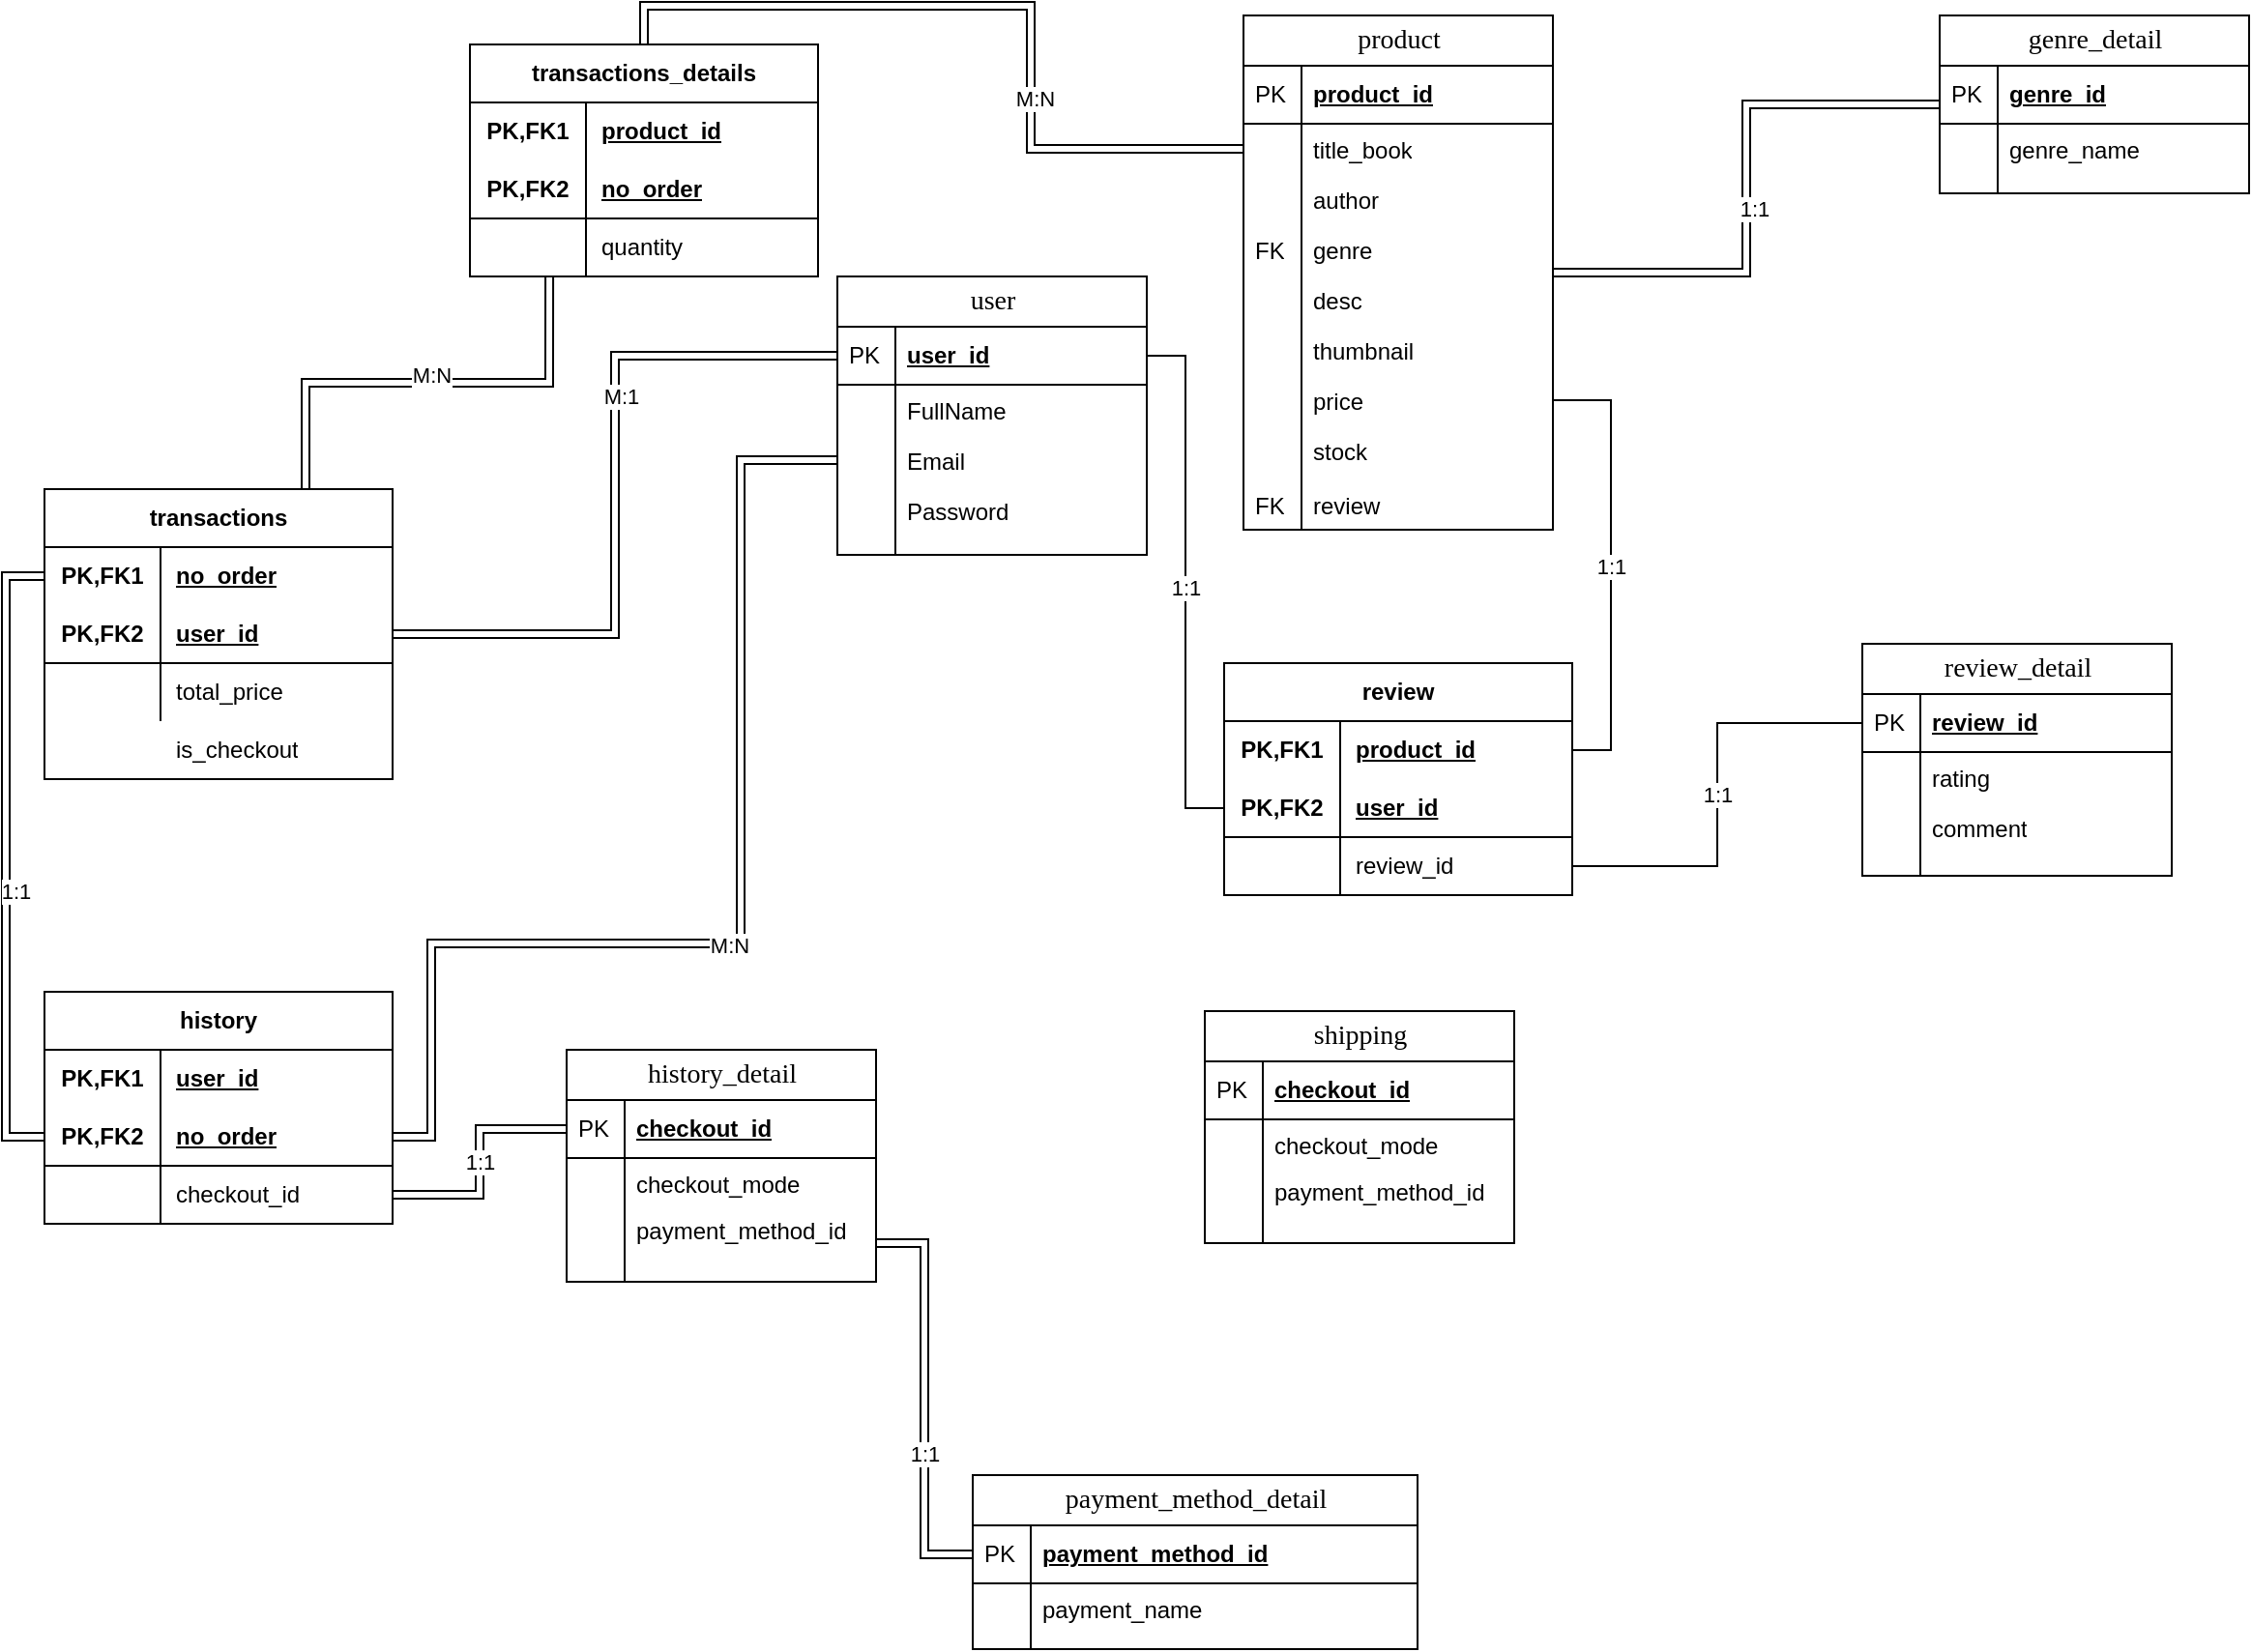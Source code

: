 <mxfile version="21.3.0" type="github">
  <diagram name="Page-1" id="e56a1550-8fbb-45ad-956c-1786394a9013">
    <mxGraphModel dx="1434" dy="796" grid="1" gridSize="10" guides="1" tooltips="1" connect="1" arrows="1" fold="1" page="1" pageScale="1" pageWidth="1654" pageHeight="1169" background="none" math="0" shadow="0">
      <root>
        <mxCell id="0" />
        <mxCell id="1" parent="0" />
        <mxCell id="2e49270ec7c68f3f-80" value="user" style="swimlane;html=1;fontStyle=0;childLayout=stackLayout;horizontal=1;startSize=26;horizontalStack=0;resizeParent=1;resizeLast=0;collapsible=1;marginBottom=0;swimlaneFillColor=#ffffff;align=center;rounded=0;shadow=0;comic=0;labelBackgroundColor=none;strokeWidth=1;fontFamily=Verdana;fontSize=14;" parent="1" vertex="1">
          <mxGeometry x="500" y="260" width="160" height="144" as="geometry">
            <mxRectangle x="500" y="260" width="70" height="30" as="alternateBounds" />
          </mxGeometry>
        </mxCell>
        <mxCell id="2e49270ec7c68f3f-81" value="user_id" style="shape=partialRectangle;top=0;left=0;right=0;bottom=1;html=1;align=left;verticalAlign=middle;fillColor=none;spacingLeft=34;spacingRight=4;whiteSpace=wrap;overflow=hidden;rotatable=0;points=[[0,0.5],[1,0.5]];portConstraint=eastwest;dropTarget=0;fontStyle=5;" parent="2e49270ec7c68f3f-80" vertex="1">
          <mxGeometry y="26" width="160" height="30" as="geometry" />
        </mxCell>
        <mxCell id="2e49270ec7c68f3f-82" value="PK" style="shape=partialRectangle;top=0;left=0;bottom=0;html=1;fillColor=none;align=left;verticalAlign=middle;spacingLeft=4;spacingRight=4;whiteSpace=wrap;overflow=hidden;rotatable=0;points=[];portConstraint=eastwest;part=1;" parent="2e49270ec7c68f3f-81" vertex="1" connectable="0">
          <mxGeometry width="30" height="30" as="geometry" />
        </mxCell>
        <mxCell id="2e49270ec7c68f3f-83" value="FullName" style="shape=partialRectangle;top=0;left=0;right=0;bottom=0;html=1;align=left;verticalAlign=top;fillColor=none;spacingLeft=34;spacingRight=4;whiteSpace=wrap;overflow=hidden;rotatable=0;points=[[0,0.5],[1,0.5]];portConstraint=eastwest;dropTarget=0;" parent="2e49270ec7c68f3f-80" vertex="1">
          <mxGeometry y="56" width="160" height="26" as="geometry" />
        </mxCell>
        <mxCell id="2e49270ec7c68f3f-84" value="" style="shape=partialRectangle;top=0;left=0;bottom=0;html=1;fillColor=none;align=left;verticalAlign=top;spacingLeft=4;spacingRight=4;whiteSpace=wrap;overflow=hidden;rotatable=0;points=[];portConstraint=eastwest;part=1;" parent="2e49270ec7c68f3f-83" vertex="1" connectable="0">
          <mxGeometry width="30" height="26" as="geometry" />
        </mxCell>
        <mxCell id="2e49270ec7c68f3f-85" value="Email" style="shape=partialRectangle;top=0;left=0;right=0;bottom=0;html=1;align=left;verticalAlign=top;fillColor=none;spacingLeft=34;spacingRight=4;whiteSpace=wrap;overflow=hidden;rotatable=0;points=[[0,0.5],[1,0.5]];portConstraint=eastwest;dropTarget=0;" parent="2e49270ec7c68f3f-80" vertex="1">
          <mxGeometry y="82" width="160" height="26" as="geometry" />
        </mxCell>
        <mxCell id="2e49270ec7c68f3f-86" value="" style="shape=partialRectangle;top=0;left=0;bottom=0;html=1;fillColor=none;align=left;verticalAlign=top;spacingLeft=4;spacingRight=4;whiteSpace=wrap;overflow=hidden;rotatable=0;points=[];portConstraint=eastwest;part=1;" parent="2e49270ec7c68f3f-85" vertex="1" connectable="0">
          <mxGeometry width="30" height="26" as="geometry" />
        </mxCell>
        <mxCell id="2e49270ec7c68f3f-87" value="Password" style="shape=partialRectangle;top=0;left=0;right=0;bottom=0;html=1;align=left;verticalAlign=top;fillColor=none;spacingLeft=34;spacingRight=4;whiteSpace=wrap;overflow=hidden;rotatable=0;points=[[0,0.5],[1,0.5]];portConstraint=eastwest;dropTarget=0;" parent="2e49270ec7c68f3f-80" vertex="1">
          <mxGeometry y="108" width="160" height="26" as="geometry" />
        </mxCell>
        <mxCell id="2e49270ec7c68f3f-88" value="" style="shape=partialRectangle;top=0;left=0;bottom=0;html=1;fillColor=none;align=left;verticalAlign=top;spacingLeft=4;spacingRight=4;whiteSpace=wrap;overflow=hidden;rotatable=0;points=[];portConstraint=eastwest;part=1;" parent="2e49270ec7c68f3f-87" vertex="1" connectable="0">
          <mxGeometry width="30" height="26" as="geometry" />
        </mxCell>
        <mxCell id="2e49270ec7c68f3f-89" value="" style="shape=partialRectangle;top=0;left=0;right=0;bottom=0;html=1;align=left;verticalAlign=top;fillColor=none;spacingLeft=34;spacingRight=4;whiteSpace=wrap;overflow=hidden;rotatable=0;points=[[0,0.5],[1,0.5]];portConstraint=eastwest;dropTarget=0;" parent="2e49270ec7c68f3f-80" vertex="1">
          <mxGeometry y="134" width="160" height="10" as="geometry" />
        </mxCell>
        <mxCell id="2e49270ec7c68f3f-90" value="" style="shape=partialRectangle;top=0;left=0;bottom=0;html=1;fillColor=none;align=left;verticalAlign=top;spacingLeft=4;spacingRight=4;whiteSpace=wrap;overflow=hidden;rotatable=0;points=[];portConstraint=eastwest;part=1;" parent="2e49270ec7c68f3f-89" vertex="1" connectable="0">
          <mxGeometry width="30" height="10" as="geometry" />
        </mxCell>
        <mxCell id="NCxB6Pmpi0R0k04pM8CK-123" style="edgeStyle=orthogonalEdgeStyle;rounded=0;orthogonalLoop=1;jettySize=auto;html=1;exitX=1;exitY=0.5;exitDx=0;exitDy=0;entryX=0;entryY=0.5;entryDx=0;entryDy=0;shape=link;" parent="1" source="NCxB6Pmpi0R0k04pM8CK-93" target="NCxB6Pmpi0R0k04pM8CK-112" edge="1">
          <mxGeometry relative="1" as="geometry" />
        </mxCell>
        <mxCell id="NCxB6Pmpi0R0k04pM8CK-124" value="1:1" style="edgeLabel;html=1;align=center;verticalAlign=middle;resizable=0;points=[];" parent="NCxB6Pmpi0R0k04pM8CK-123" vertex="1" connectable="0">
          <mxGeometry x="-0.324" y="-2" relative="1" as="geometry">
            <mxPoint x="7" y="-35" as="offset" />
          </mxGeometry>
        </mxCell>
        <mxCell id="NCxB6Pmpi0R0k04pM8CK-93" value="product" style="swimlane;html=1;fontStyle=0;childLayout=stackLayout;horizontal=1;startSize=26;horizontalStack=0;resizeParent=1;resizeLast=0;collapsible=1;marginBottom=0;swimlaneFillColor=#ffffff;align=center;rounded=0;shadow=0;comic=0;labelBackgroundColor=none;strokeWidth=1;fontFamily=Verdana;fontSize=14;" parent="1" vertex="1">
          <mxGeometry x="710" y="125" width="160" height="266" as="geometry">
            <mxRectangle x="350" y="30" width="70" height="30" as="alternateBounds" />
          </mxGeometry>
        </mxCell>
        <mxCell id="NCxB6Pmpi0R0k04pM8CK-94" value="product_id" style="shape=partialRectangle;top=0;left=0;right=0;bottom=1;html=1;align=left;verticalAlign=middle;fillColor=none;spacingLeft=34;spacingRight=4;whiteSpace=wrap;overflow=hidden;rotatable=0;points=[[0,0.5],[1,0.5]];portConstraint=eastwest;dropTarget=0;fontStyle=5;" parent="NCxB6Pmpi0R0k04pM8CK-93" vertex="1">
          <mxGeometry y="26" width="160" height="30" as="geometry" />
        </mxCell>
        <mxCell id="NCxB6Pmpi0R0k04pM8CK-95" value="PK" style="shape=partialRectangle;top=0;left=0;bottom=0;html=1;fillColor=none;align=left;verticalAlign=middle;spacingLeft=4;spacingRight=4;whiteSpace=wrap;overflow=hidden;rotatable=0;points=[];portConstraint=eastwest;part=1;" parent="NCxB6Pmpi0R0k04pM8CK-94" vertex="1" connectable="0">
          <mxGeometry width="30" height="30" as="geometry" />
        </mxCell>
        <mxCell id="NCxB6Pmpi0R0k04pM8CK-96" value="title_book" style="shape=partialRectangle;top=0;left=0;right=0;bottom=0;html=1;align=left;verticalAlign=top;fillColor=none;spacingLeft=34;spacingRight=4;whiteSpace=wrap;overflow=hidden;rotatable=0;points=[[0,0.5],[1,0.5]];portConstraint=eastwest;dropTarget=0;" parent="NCxB6Pmpi0R0k04pM8CK-93" vertex="1">
          <mxGeometry y="56" width="160" height="26" as="geometry" />
        </mxCell>
        <mxCell id="NCxB6Pmpi0R0k04pM8CK-97" value="" style="shape=partialRectangle;top=0;left=0;bottom=0;html=1;fillColor=none;align=left;verticalAlign=top;spacingLeft=4;spacingRight=4;whiteSpace=wrap;overflow=hidden;rotatable=0;points=[];portConstraint=eastwest;part=1;" parent="NCxB6Pmpi0R0k04pM8CK-96" vertex="1" connectable="0">
          <mxGeometry width="30" height="26" as="geometry" />
        </mxCell>
        <mxCell id="NCxB6Pmpi0R0k04pM8CK-98" value="author" style="shape=partialRectangle;top=0;left=0;right=0;bottom=0;html=1;align=left;verticalAlign=top;fillColor=none;spacingLeft=34;spacingRight=4;whiteSpace=wrap;overflow=hidden;rotatable=0;points=[[0,0.5],[1,0.5]];portConstraint=eastwest;dropTarget=0;" parent="NCxB6Pmpi0R0k04pM8CK-93" vertex="1">
          <mxGeometry y="82" width="160" height="26" as="geometry" />
        </mxCell>
        <mxCell id="NCxB6Pmpi0R0k04pM8CK-99" value="" style="shape=partialRectangle;top=0;left=0;bottom=0;html=1;fillColor=none;align=left;verticalAlign=top;spacingLeft=4;spacingRight=4;whiteSpace=wrap;overflow=hidden;rotatable=0;points=[];portConstraint=eastwest;part=1;" parent="NCxB6Pmpi0R0k04pM8CK-98" vertex="1" connectable="0">
          <mxGeometry width="30" height="26" as="geometry" />
        </mxCell>
        <mxCell id="NCxB6Pmpi0R0k04pM8CK-100" value="genre" style="shape=partialRectangle;top=0;left=0;right=0;bottom=0;html=1;align=left;verticalAlign=top;fillColor=none;spacingLeft=34;spacingRight=4;whiteSpace=wrap;overflow=hidden;rotatable=0;points=[[0,0.5],[1,0.5]];portConstraint=eastwest;dropTarget=0;" parent="NCxB6Pmpi0R0k04pM8CK-93" vertex="1">
          <mxGeometry y="108" width="160" height="26" as="geometry" />
        </mxCell>
        <mxCell id="NCxB6Pmpi0R0k04pM8CK-101" value="FK" style="shape=partialRectangle;top=0;left=0;bottom=0;html=1;fillColor=none;align=left;verticalAlign=top;spacingLeft=4;spacingRight=4;whiteSpace=wrap;overflow=hidden;rotatable=0;points=[];portConstraint=eastwest;part=1;" parent="NCxB6Pmpi0R0k04pM8CK-100" vertex="1" connectable="0">
          <mxGeometry width="30" height="26" as="geometry" />
        </mxCell>
        <mxCell id="NCxB6Pmpi0R0k04pM8CK-104" value="desc" style="shape=partialRectangle;top=0;left=0;right=0;bottom=0;html=1;align=left;verticalAlign=top;fillColor=none;spacingLeft=34;spacingRight=4;whiteSpace=wrap;overflow=hidden;rotatable=0;points=[[0,0.5],[1,0.5]];portConstraint=eastwest;dropTarget=0;" parent="NCxB6Pmpi0R0k04pM8CK-93" vertex="1">
          <mxGeometry y="134" width="160" height="26" as="geometry" />
        </mxCell>
        <mxCell id="NCxB6Pmpi0R0k04pM8CK-105" value="" style="shape=partialRectangle;top=0;left=0;bottom=0;html=1;fillColor=none;align=left;verticalAlign=top;spacingLeft=4;spacingRight=4;whiteSpace=wrap;overflow=hidden;rotatable=0;points=[];portConstraint=eastwest;part=1;" parent="NCxB6Pmpi0R0k04pM8CK-104" vertex="1" connectable="0">
          <mxGeometry width="30" height="26" as="geometry" />
        </mxCell>
        <mxCell id="NCxB6Pmpi0R0k04pM8CK-106" value="thumbnail" style="shape=partialRectangle;top=0;left=0;right=0;bottom=0;html=1;align=left;verticalAlign=top;fillColor=none;spacingLeft=34;spacingRight=4;whiteSpace=wrap;overflow=hidden;rotatable=0;points=[[0,0.5],[1,0.5]];portConstraint=eastwest;dropTarget=0;" parent="NCxB6Pmpi0R0k04pM8CK-93" vertex="1">
          <mxGeometry y="160" width="160" height="26" as="geometry" />
        </mxCell>
        <mxCell id="NCxB6Pmpi0R0k04pM8CK-107" value="" style="shape=partialRectangle;top=0;left=0;bottom=0;html=1;fillColor=none;align=left;verticalAlign=top;spacingLeft=4;spacingRight=4;whiteSpace=wrap;overflow=hidden;rotatable=0;points=[];portConstraint=eastwest;part=1;" parent="NCxB6Pmpi0R0k04pM8CK-106" vertex="1" connectable="0">
          <mxGeometry width="30" height="26" as="geometry" />
        </mxCell>
        <mxCell id="NCxB6Pmpi0R0k04pM8CK-108" value="price" style="shape=partialRectangle;top=0;left=0;right=0;bottom=0;html=1;align=left;verticalAlign=top;fillColor=none;spacingLeft=34;spacingRight=4;whiteSpace=wrap;overflow=hidden;rotatable=0;points=[[0,0.5],[1,0.5]];portConstraint=eastwest;dropTarget=0;" parent="NCxB6Pmpi0R0k04pM8CK-93" vertex="1">
          <mxGeometry y="186" width="160" height="26" as="geometry" />
        </mxCell>
        <mxCell id="NCxB6Pmpi0R0k04pM8CK-109" value="" style="shape=partialRectangle;top=0;left=0;bottom=0;html=1;fillColor=none;align=left;verticalAlign=top;spacingLeft=4;spacingRight=4;whiteSpace=wrap;overflow=hidden;rotatable=0;points=[];portConstraint=eastwest;part=1;" parent="NCxB6Pmpi0R0k04pM8CK-108" vertex="1" connectable="0">
          <mxGeometry width="30" height="26" as="geometry" />
        </mxCell>
        <mxCell id="NCxB6Pmpi0R0k04pM8CK-110" value="stock" style="shape=partialRectangle;top=0;left=0;right=0;bottom=0;html=1;align=left;verticalAlign=top;fillColor=none;spacingLeft=34;spacingRight=4;whiteSpace=wrap;overflow=hidden;rotatable=0;points=[[0,0.5],[1,0.5]];portConstraint=eastwest;dropTarget=0;" parent="NCxB6Pmpi0R0k04pM8CK-93" vertex="1">
          <mxGeometry y="212" width="160" height="26" as="geometry" />
        </mxCell>
        <mxCell id="NCxB6Pmpi0R0k04pM8CK-111" value="" style="shape=partialRectangle;top=0;left=0;bottom=0;html=1;fillColor=none;align=left;verticalAlign=top;spacingLeft=4;spacingRight=4;whiteSpace=wrap;overflow=hidden;rotatable=0;points=[];portConstraint=eastwest;part=1;" parent="NCxB6Pmpi0R0k04pM8CK-110" vertex="1" connectable="0">
          <mxGeometry width="30" height="26" as="geometry" />
        </mxCell>
        <mxCell id="NCxB6Pmpi0R0k04pM8CK-102" value="" style="shape=partialRectangle;top=0;left=0;right=0;bottom=0;html=1;align=left;verticalAlign=top;fillColor=none;spacingLeft=34;spacingRight=4;whiteSpace=wrap;overflow=hidden;rotatable=0;points=[[0,0.5],[1,0.5]];portConstraint=eastwest;dropTarget=0;" parent="NCxB6Pmpi0R0k04pM8CK-93" vertex="1">
          <mxGeometry y="238" width="160" height="2" as="geometry" />
        </mxCell>
        <mxCell id="NCxB6Pmpi0R0k04pM8CK-103" value="" style="shape=partialRectangle;top=0;left=0;bottom=0;html=1;fillColor=none;align=left;verticalAlign=top;spacingLeft=4;spacingRight=4;whiteSpace=wrap;overflow=hidden;rotatable=0;points=[];portConstraint=eastwest;part=1;" parent="NCxB6Pmpi0R0k04pM8CK-102" vertex="1" connectable="0">
          <mxGeometry width="30" height="2.0" as="geometry" />
        </mxCell>
        <mxCell id="pkKg-i8m-MNvzrsFH4Gj-1" value="review" style="shape=partialRectangle;top=0;left=0;right=0;bottom=0;html=1;align=left;verticalAlign=top;fillColor=none;spacingLeft=34;spacingRight=4;whiteSpace=wrap;overflow=hidden;rotatable=0;points=[[0,0.5],[1,0.5]];portConstraint=eastwest;dropTarget=0;" vertex="1" parent="NCxB6Pmpi0R0k04pM8CK-93">
          <mxGeometry y="240" width="160" height="26" as="geometry" />
        </mxCell>
        <mxCell id="pkKg-i8m-MNvzrsFH4Gj-2" value="FK" style="shape=partialRectangle;top=0;left=0;bottom=0;html=1;fillColor=none;align=left;verticalAlign=top;spacingLeft=4;spacingRight=4;whiteSpace=wrap;overflow=hidden;rotatable=0;points=[];portConstraint=eastwest;part=1;" vertex="1" connectable="0" parent="pkKg-i8m-MNvzrsFH4Gj-1">
          <mxGeometry width="30" height="26" as="geometry" />
        </mxCell>
        <mxCell id="NCxB6Pmpi0R0k04pM8CK-112" value="genre_detail" style="swimlane;html=1;fontStyle=0;childLayout=stackLayout;horizontal=1;startSize=26;horizontalStack=0;resizeParent=1;resizeLast=0;collapsible=1;marginBottom=0;swimlaneFillColor=#ffffff;align=center;rounded=0;shadow=0;comic=0;labelBackgroundColor=none;strokeWidth=1;fontFamily=Verdana;fontSize=14;" parent="1" vertex="1">
          <mxGeometry x="1070" y="125" width="160" height="92" as="geometry">
            <mxRectangle x="710" y="30" width="160" height="30" as="alternateBounds" />
          </mxGeometry>
        </mxCell>
        <mxCell id="NCxB6Pmpi0R0k04pM8CK-113" value="genre_id" style="shape=partialRectangle;top=0;left=0;right=0;bottom=1;html=1;align=left;verticalAlign=middle;fillColor=none;spacingLeft=34;spacingRight=4;whiteSpace=wrap;overflow=hidden;rotatable=0;points=[[0,0.5],[1,0.5]];portConstraint=eastwest;dropTarget=0;fontStyle=5;" parent="NCxB6Pmpi0R0k04pM8CK-112" vertex="1">
          <mxGeometry y="26" width="160" height="30" as="geometry" />
        </mxCell>
        <mxCell id="NCxB6Pmpi0R0k04pM8CK-114" value="PK" style="shape=partialRectangle;top=0;left=0;bottom=0;html=1;fillColor=none;align=left;verticalAlign=middle;spacingLeft=4;spacingRight=4;whiteSpace=wrap;overflow=hidden;rotatable=0;points=[];portConstraint=eastwest;part=1;" parent="NCxB6Pmpi0R0k04pM8CK-113" vertex="1" connectable="0">
          <mxGeometry width="30" height="30" as="geometry" />
        </mxCell>
        <mxCell id="NCxB6Pmpi0R0k04pM8CK-115" value="genre_name" style="shape=partialRectangle;top=0;left=0;right=0;bottom=0;html=1;align=left;verticalAlign=top;fillColor=none;spacingLeft=34;spacingRight=4;whiteSpace=wrap;overflow=hidden;rotatable=0;points=[[0,0.5],[1,0.5]];portConstraint=eastwest;dropTarget=0;" parent="NCxB6Pmpi0R0k04pM8CK-112" vertex="1">
          <mxGeometry y="56" width="160" height="26" as="geometry" />
        </mxCell>
        <mxCell id="NCxB6Pmpi0R0k04pM8CK-116" value="" style="shape=partialRectangle;top=0;left=0;bottom=0;html=1;fillColor=none;align=left;verticalAlign=top;spacingLeft=4;spacingRight=4;whiteSpace=wrap;overflow=hidden;rotatable=0;points=[];portConstraint=eastwest;part=1;" parent="NCxB6Pmpi0R0k04pM8CK-115" vertex="1" connectable="0">
          <mxGeometry width="30" height="26" as="geometry" />
        </mxCell>
        <mxCell id="NCxB6Pmpi0R0k04pM8CK-121" value="" style="shape=partialRectangle;top=0;left=0;right=0;bottom=0;html=1;align=left;verticalAlign=top;fillColor=none;spacingLeft=34;spacingRight=4;whiteSpace=wrap;overflow=hidden;rotatable=0;points=[[0,0.5],[1,0.5]];portConstraint=eastwest;dropTarget=0;" parent="NCxB6Pmpi0R0k04pM8CK-112" vertex="1">
          <mxGeometry y="82" width="160" height="10" as="geometry" />
        </mxCell>
        <mxCell id="NCxB6Pmpi0R0k04pM8CK-122" value="" style="shape=partialRectangle;top=0;left=0;bottom=0;html=1;fillColor=none;align=left;verticalAlign=top;spacingLeft=4;spacingRight=4;whiteSpace=wrap;overflow=hidden;rotatable=0;points=[];portConstraint=eastwest;part=1;" parent="NCxB6Pmpi0R0k04pM8CK-121" vertex="1" connectable="0">
          <mxGeometry width="30" height="10" as="geometry" />
        </mxCell>
        <mxCell id="NCxB6Pmpi0R0k04pM8CK-249" style="edgeStyle=orthogonalEdgeStyle;rounded=0;orthogonalLoop=1;jettySize=auto;html=1;exitX=0.75;exitY=0;exitDx=0;exitDy=0;entryX=0.228;entryY=1;entryDx=0;entryDy=0;entryPerimeter=0;shape=link;" parent="1" source="NCxB6Pmpi0R0k04pM8CK-138" target="NCxB6Pmpi0R0k04pM8CK-158" edge="1">
          <mxGeometry relative="1" as="geometry" />
        </mxCell>
        <mxCell id="NCxB6Pmpi0R0k04pM8CK-253" value="M:N" style="edgeLabel;html=1;align=center;verticalAlign=middle;resizable=0;points=[];" parent="NCxB6Pmpi0R0k04pM8CK-249" vertex="1" connectable="0">
          <mxGeometry x="0.305" y="-2" relative="1" as="geometry">
            <mxPoint x="-34" y="-6" as="offset" />
          </mxGeometry>
        </mxCell>
        <mxCell id="NCxB6Pmpi0R0k04pM8CK-138" value="transactions" style="shape=table;startSize=30;container=1;collapsible=1;childLayout=tableLayout;fixedRows=1;rowLines=0;fontStyle=1;align=center;resizeLast=1;html=1;whiteSpace=wrap;" parent="1" vertex="1">
          <mxGeometry x="90" y="370" width="180" height="150" as="geometry" />
        </mxCell>
        <mxCell id="NCxB6Pmpi0R0k04pM8CK-139" value="" style="shape=tableRow;horizontal=0;startSize=0;swimlaneHead=0;swimlaneBody=0;fillColor=none;collapsible=0;dropTarget=0;points=[[0,0.5],[1,0.5]];portConstraint=eastwest;top=0;left=0;right=0;bottom=0;html=1;" parent="NCxB6Pmpi0R0k04pM8CK-138" vertex="1">
          <mxGeometry y="30" width="180" height="30" as="geometry" />
        </mxCell>
        <mxCell id="NCxB6Pmpi0R0k04pM8CK-140" value="PK,FK1" style="shape=partialRectangle;connectable=0;fillColor=none;top=0;left=0;bottom=0;right=0;fontStyle=1;overflow=hidden;html=1;whiteSpace=wrap;" parent="NCxB6Pmpi0R0k04pM8CK-139" vertex="1">
          <mxGeometry width="60" height="30" as="geometry">
            <mxRectangle width="60" height="30" as="alternateBounds" />
          </mxGeometry>
        </mxCell>
        <mxCell id="NCxB6Pmpi0R0k04pM8CK-141" value="no_order" style="shape=partialRectangle;connectable=0;fillColor=none;top=0;left=0;bottom=0;right=0;align=left;spacingLeft=6;fontStyle=5;overflow=hidden;html=1;whiteSpace=wrap;" parent="NCxB6Pmpi0R0k04pM8CK-139" vertex="1">
          <mxGeometry x="60" width="120" height="30" as="geometry">
            <mxRectangle width="120" height="30" as="alternateBounds" />
          </mxGeometry>
        </mxCell>
        <mxCell id="NCxB6Pmpi0R0k04pM8CK-142" value="" style="shape=tableRow;horizontal=0;startSize=0;swimlaneHead=0;swimlaneBody=0;fillColor=none;collapsible=0;dropTarget=0;points=[[0,0.5],[1,0.5]];portConstraint=eastwest;top=0;left=0;right=0;bottom=1;html=1;" parent="NCxB6Pmpi0R0k04pM8CK-138" vertex="1">
          <mxGeometry y="60" width="180" height="30" as="geometry" />
        </mxCell>
        <mxCell id="NCxB6Pmpi0R0k04pM8CK-143" value="PK,FK2" style="shape=partialRectangle;connectable=0;fillColor=none;top=0;left=0;bottom=0;right=0;fontStyle=1;overflow=hidden;html=1;whiteSpace=wrap;" parent="NCxB6Pmpi0R0k04pM8CK-142" vertex="1">
          <mxGeometry width="60" height="30" as="geometry">
            <mxRectangle width="60" height="30" as="alternateBounds" />
          </mxGeometry>
        </mxCell>
        <mxCell id="NCxB6Pmpi0R0k04pM8CK-144" value="user_id" style="shape=partialRectangle;connectable=0;fillColor=none;top=0;left=0;bottom=0;right=0;align=left;spacingLeft=6;fontStyle=5;overflow=hidden;html=1;whiteSpace=wrap;" parent="NCxB6Pmpi0R0k04pM8CK-142" vertex="1">
          <mxGeometry x="60" width="120" height="30" as="geometry">
            <mxRectangle width="120" height="30" as="alternateBounds" />
          </mxGeometry>
        </mxCell>
        <mxCell id="NCxB6Pmpi0R0k04pM8CK-145" value="" style="shape=tableRow;horizontal=0;startSize=0;swimlaneHead=0;swimlaneBody=0;fillColor=none;collapsible=0;dropTarget=0;points=[[0,0.5],[1,0.5]];portConstraint=eastwest;top=0;left=0;right=0;bottom=0;html=1;" parent="NCxB6Pmpi0R0k04pM8CK-138" vertex="1">
          <mxGeometry y="90" width="180" height="30" as="geometry" />
        </mxCell>
        <mxCell id="NCxB6Pmpi0R0k04pM8CK-146" value="" style="shape=partialRectangle;connectable=0;fillColor=none;top=0;left=0;bottom=0;right=0;editable=1;overflow=hidden;html=1;whiteSpace=wrap;" parent="NCxB6Pmpi0R0k04pM8CK-145" vertex="1">
          <mxGeometry width="60" height="30" as="geometry">
            <mxRectangle width="60" height="30" as="alternateBounds" />
          </mxGeometry>
        </mxCell>
        <mxCell id="NCxB6Pmpi0R0k04pM8CK-147" value="total_price" style="shape=partialRectangle;connectable=0;fillColor=none;top=0;left=0;bottom=0;right=0;align=left;spacingLeft=6;overflow=hidden;html=1;whiteSpace=wrap;" parent="NCxB6Pmpi0R0k04pM8CK-145" vertex="1">
          <mxGeometry x="60" width="120" height="30" as="geometry">
            <mxRectangle width="120" height="30" as="alternateBounds" />
          </mxGeometry>
        </mxCell>
        <mxCell id="NCxB6Pmpi0R0k04pM8CK-151" value="transactions_details" style="shape=table;startSize=30;container=1;collapsible=1;childLayout=tableLayout;fixedRows=1;rowLines=0;fontStyle=1;align=center;resizeLast=1;html=1;whiteSpace=wrap;" parent="1" vertex="1">
          <mxGeometry x="310" y="140" width="180" height="120" as="geometry" />
        </mxCell>
        <mxCell id="NCxB6Pmpi0R0k04pM8CK-152" value="" style="shape=tableRow;horizontal=0;startSize=0;swimlaneHead=0;swimlaneBody=0;fillColor=none;collapsible=0;dropTarget=0;points=[[0,0.5],[1,0.5]];portConstraint=eastwest;top=0;left=0;right=0;bottom=0;html=1;" parent="NCxB6Pmpi0R0k04pM8CK-151" vertex="1">
          <mxGeometry y="30" width="180" height="30" as="geometry" />
        </mxCell>
        <mxCell id="NCxB6Pmpi0R0k04pM8CK-153" value="PK,FK1" style="shape=partialRectangle;connectable=0;fillColor=none;top=0;left=0;bottom=0;right=0;fontStyle=1;overflow=hidden;html=1;whiteSpace=wrap;" parent="NCxB6Pmpi0R0k04pM8CK-152" vertex="1">
          <mxGeometry width="60" height="30" as="geometry">
            <mxRectangle width="60" height="30" as="alternateBounds" />
          </mxGeometry>
        </mxCell>
        <mxCell id="NCxB6Pmpi0R0k04pM8CK-154" value="product_id" style="shape=partialRectangle;connectable=0;fillColor=none;top=0;left=0;bottom=0;right=0;align=left;spacingLeft=6;fontStyle=5;overflow=hidden;html=1;whiteSpace=wrap;" parent="NCxB6Pmpi0R0k04pM8CK-152" vertex="1">
          <mxGeometry x="60" width="120" height="30" as="geometry">
            <mxRectangle width="120" height="30" as="alternateBounds" />
          </mxGeometry>
        </mxCell>
        <mxCell id="NCxB6Pmpi0R0k04pM8CK-155" value="" style="shape=tableRow;horizontal=0;startSize=0;swimlaneHead=0;swimlaneBody=0;fillColor=none;collapsible=0;dropTarget=0;points=[[0,0.5],[1,0.5]];portConstraint=eastwest;top=0;left=0;right=0;bottom=1;html=1;" parent="NCxB6Pmpi0R0k04pM8CK-151" vertex="1">
          <mxGeometry y="60" width="180" height="30" as="geometry" />
        </mxCell>
        <mxCell id="NCxB6Pmpi0R0k04pM8CK-156" value="PK,FK2" style="shape=partialRectangle;connectable=0;fillColor=none;top=0;left=0;bottom=0;right=0;fontStyle=1;overflow=hidden;html=1;whiteSpace=wrap;" parent="NCxB6Pmpi0R0k04pM8CK-155" vertex="1">
          <mxGeometry width="60" height="30" as="geometry">
            <mxRectangle width="60" height="30" as="alternateBounds" />
          </mxGeometry>
        </mxCell>
        <mxCell id="NCxB6Pmpi0R0k04pM8CK-157" value="no_order" style="shape=partialRectangle;connectable=0;fillColor=none;top=0;left=0;bottom=0;right=0;align=left;spacingLeft=6;fontStyle=5;overflow=hidden;html=1;whiteSpace=wrap;" parent="NCxB6Pmpi0R0k04pM8CK-155" vertex="1">
          <mxGeometry x="60" width="120" height="30" as="geometry">
            <mxRectangle width="120" height="30" as="alternateBounds" />
          </mxGeometry>
        </mxCell>
        <mxCell id="NCxB6Pmpi0R0k04pM8CK-158" value="" style="shape=tableRow;horizontal=0;startSize=0;swimlaneHead=0;swimlaneBody=0;fillColor=none;collapsible=0;dropTarget=0;points=[[0,0.5],[1,0.5]];portConstraint=eastwest;top=0;left=0;right=0;bottom=0;html=1;" parent="NCxB6Pmpi0R0k04pM8CK-151" vertex="1">
          <mxGeometry y="90" width="180" height="30" as="geometry" />
        </mxCell>
        <mxCell id="NCxB6Pmpi0R0k04pM8CK-159" value="" style="shape=partialRectangle;connectable=0;fillColor=none;top=0;left=0;bottom=0;right=0;editable=1;overflow=hidden;html=1;whiteSpace=wrap;" parent="NCxB6Pmpi0R0k04pM8CK-158" vertex="1">
          <mxGeometry width="60" height="30" as="geometry">
            <mxRectangle width="60" height="30" as="alternateBounds" />
          </mxGeometry>
        </mxCell>
        <mxCell id="NCxB6Pmpi0R0k04pM8CK-160" value="quantity" style="shape=partialRectangle;connectable=0;fillColor=none;top=0;left=0;bottom=0;right=0;align=left;spacingLeft=6;overflow=hidden;html=1;whiteSpace=wrap;" parent="NCxB6Pmpi0R0k04pM8CK-158" vertex="1">
          <mxGeometry x="60" width="120" height="30" as="geometry">
            <mxRectangle width="120" height="30" as="alternateBounds" />
          </mxGeometry>
        </mxCell>
        <mxCell id="NCxB6Pmpi0R0k04pM8CK-164" value="review" style="shape=table;startSize=30;container=1;collapsible=1;childLayout=tableLayout;fixedRows=1;rowLines=0;fontStyle=1;align=center;resizeLast=1;html=1;whiteSpace=wrap;" parent="1" vertex="1">
          <mxGeometry x="700" y="460" width="180" height="120" as="geometry">
            <mxRectangle x="700" y="800" width="80" height="30" as="alternateBounds" />
          </mxGeometry>
        </mxCell>
        <mxCell id="NCxB6Pmpi0R0k04pM8CK-165" value="" style="shape=tableRow;horizontal=0;startSize=0;swimlaneHead=0;swimlaneBody=0;fillColor=none;collapsible=0;dropTarget=0;points=[[0,0.5],[1,0.5]];portConstraint=eastwest;top=0;left=0;right=0;bottom=0;html=1;" parent="NCxB6Pmpi0R0k04pM8CK-164" vertex="1">
          <mxGeometry y="30" width="180" height="30" as="geometry" />
        </mxCell>
        <mxCell id="NCxB6Pmpi0R0k04pM8CK-166" value="PK,FK1" style="shape=partialRectangle;connectable=0;fillColor=none;top=0;left=0;bottom=0;right=0;fontStyle=1;overflow=hidden;html=1;whiteSpace=wrap;" parent="NCxB6Pmpi0R0k04pM8CK-165" vertex="1">
          <mxGeometry width="60" height="30" as="geometry">
            <mxRectangle width="60" height="30" as="alternateBounds" />
          </mxGeometry>
        </mxCell>
        <mxCell id="NCxB6Pmpi0R0k04pM8CK-167" value="product_id" style="shape=partialRectangle;connectable=0;fillColor=none;top=0;left=0;bottom=0;right=0;align=left;spacingLeft=6;fontStyle=5;overflow=hidden;html=1;whiteSpace=wrap;" parent="NCxB6Pmpi0R0k04pM8CK-165" vertex="1">
          <mxGeometry x="60" width="120" height="30" as="geometry">
            <mxRectangle width="120" height="30" as="alternateBounds" />
          </mxGeometry>
        </mxCell>
        <mxCell id="NCxB6Pmpi0R0k04pM8CK-168" value="" style="shape=tableRow;horizontal=0;startSize=0;swimlaneHead=0;swimlaneBody=0;fillColor=none;collapsible=0;dropTarget=0;points=[[0,0.5],[1,0.5]];portConstraint=eastwest;top=0;left=0;right=0;bottom=1;html=1;" parent="NCxB6Pmpi0R0k04pM8CK-164" vertex="1">
          <mxGeometry y="60" width="180" height="30" as="geometry" />
        </mxCell>
        <mxCell id="NCxB6Pmpi0R0k04pM8CK-169" value="PK,FK2" style="shape=partialRectangle;connectable=0;fillColor=none;top=0;left=0;bottom=0;right=0;fontStyle=1;overflow=hidden;html=1;whiteSpace=wrap;" parent="NCxB6Pmpi0R0k04pM8CK-168" vertex="1">
          <mxGeometry width="60" height="30" as="geometry">
            <mxRectangle width="60" height="30" as="alternateBounds" />
          </mxGeometry>
        </mxCell>
        <mxCell id="NCxB6Pmpi0R0k04pM8CK-170" value="user_id" style="shape=partialRectangle;connectable=0;fillColor=none;top=0;left=0;bottom=0;right=0;align=left;spacingLeft=6;fontStyle=5;overflow=hidden;html=1;whiteSpace=wrap;" parent="NCxB6Pmpi0R0k04pM8CK-168" vertex="1">
          <mxGeometry x="60" width="120" height="30" as="geometry">
            <mxRectangle width="120" height="30" as="alternateBounds" />
          </mxGeometry>
        </mxCell>
        <mxCell id="NCxB6Pmpi0R0k04pM8CK-171" value="" style="shape=tableRow;horizontal=0;startSize=0;swimlaneHead=0;swimlaneBody=0;fillColor=none;collapsible=0;dropTarget=0;points=[[0,0.5],[1,0.5]];portConstraint=eastwest;top=0;left=0;right=0;bottom=0;html=1;" parent="NCxB6Pmpi0R0k04pM8CK-164" vertex="1">
          <mxGeometry y="90" width="180" height="30" as="geometry" />
        </mxCell>
        <mxCell id="NCxB6Pmpi0R0k04pM8CK-172" value="" style="shape=partialRectangle;connectable=0;fillColor=none;top=0;left=0;bottom=0;right=0;editable=1;overflow=hidden;html=1;whiteSpace=wrap;" parent="NCxB6Pmpi0R0k04pM8CK-171" vertex="1">
          <mxGeometry width="60" height="30" as="geometry">
            <mxRectangle width="60" height="30" as="alternateBounds" />
          </mxGeometry>
        </mxCell>
        <mxCell id="NCxB6Pmpi0R0k04pM8CK-173" value="review_id" style="shape=partialRectangle;connectable=0;fillColor=none;top=0;left=0;bottom=0;right=0;align=left;spacingLeft=6;overflow=hidden;html=1;whiteSpace=wrap;" parent="NCxB6Pmpi0R0k04pM8CK-171" vertex="1">
          <mxGeometry x="60" width="120" height="30" as="geometry">
            <mxRectangle width="120" height="30" as="alternateBounds" />
          </mxGeometry>
        </mxCell>
        <mxCell id="NCxB6Pmpi0R0k04pM8CK-177" value="history" style="shape=table;startSize=30;container=1;collapsible=1;childLayout=tableLayout;fixedRows=1;rowLines=0;fontStyle=1;align=center;resizeLast=1;html=1;whiteSpace=wrap;" parent="1" vertex="1">
          <mxGeometry x="90" y="630" width="180" height="120" as="geometry" />
        </mxCell>
        <mxCell id="NCxB6Pmpi0R0k04pM8CK-178" value="" style="shape=tableRow;horizontal=0;startSize=0;swimlaneHead=0;swimlaneBody=0;fillColor=none;collapsible=0;dropTarget=0;points=[[0,0.5],[1,0.5]];portConstraint=eastwest;top=0;left=0;right=0;bottom=0;html=1;" parent="NCxB6Pmpi0R0k04pM8CK-177" vertex="1">
          <mxGeometry y="30" width="180" height="30" as="geometry" />
        </mxCell>
        <mxCell id="NCxB6Pmpi0R0k04pM8CK-179" value="PK,FK1" style="shape=partialRectangle;connectable=0;fillColor=none;top=0;left=0;bottom=0;right=0;fontStyle=1;overflow=hidden;html=1;whiteSpace=wrap;" parent="NCxB6Pmpi0R0k04pM8CK-178" vertex="1">
          <mxGeometry width="60" height="30" as="geometry">
            <mxRectangle width="60" height="30" as="alternateBounds" />
          </mxGeometry>
        </mxCell>
        <mxCell id="NCxB6Pmpi0R0k04pM8CK-180" value="user_id" style="shape=partialRectangle;connectable=0;fillColor=none;top=0;left=0;bottom=0;right=0;align=left;spacingLeft=6;fontStyle=5;overflow=hidden;html=1;whiteSpace=wrap;" parent="NCxB6Pmpi0R0k04pM8CK-178" vertex="1">
          <mxGeometry x="60" width="120" height="30" as="geometry">
            <mxRectangle width="120" height="30" as="alternateBounds" />
          </mxGeometry>
        </mxCell>
        <mxCell id="NCxB6Pmpi0R0k04pM8CK-181" value="" style="shape=tableRow;horizontal=0;startSize=0;swimlaneHead=0;swimlaneBody=0;fillColor=none;collapsible=0;dropTarget=0;points=[[0,0.5],[1,0.5]];portConstraint=eastwest;top=0;left=0;right=0;bottom=1;html=1;" parent="NCxB6Pmpi0R0k04pM8CK-177" vertex="1">
          <mxGeometry y="60" width="180" height="30" as="geometry" />
        </mxCell>
        <mxCell id="NCxB6Pmpi0R0k04pM8CK-182" value="PK,FK2" style="shape=partialRectangle;connectable=0;fillColor=none;top=0;left=0;bottom=0;right=0;fontStyle=1;overflow=hidden;html=1;whiteSpace=wrap;" parent="NCxB6Pmpi0R0k04pM8CK-181" vertex="1">
          <mxGeometry width="60" height="30" as="geometry">
            <mxRectangle width="60" height="30" as="alternateBounds" />
          </mxGeometry>
        </mxCell>
        <mxCell id="NCxB6Pmpi0R0k04pM8CK-183" value="no_order" style="shape=partialRectangle;connectable=0;fillColor=none;top=0;left=0;bottom=0;right=0;align=left;spacingLeft=6;fontStyle=5;overflow=hidden;html=1;whiteSpace=wrap;" parent="NCxB6Pmpi0R0k04pM8CK-181" vertex="1">
          <mxGeometry x="60" width="120" height="30" as="geometry">
            <mxRectangle width="120" height="30" as="alternateBounds" />
          </mxGeometry>
        </mxCell>
        <mxCell id="NCxB6Pmpi0R0k04pM8CK-184" value="" style="shape=tableRow;horizontal=0;startSize=0;swimlaneHead=0;swimlaneBody=0;fillColor=none;collapsible=0;dropTarget=0;points=[[0,0.5],[1,0.5]];portConstraint=eastwest;top=0;left=0;right=0;bottom=0;html=1;" parent="NCxB6Pmpi0R0k04pM8CK-177" vertex="1">
          <mxGeometry y="90" width="180" height="30" as="geometry" />
        </mxCell>
        <mxCell id="NCxB6Pmpi0R0k04pM8CK-185" value="" style="shape=partialRectangle;connectable=0;fillColor=none;top=0;left=0;bottom=0;right=0;editable=1;overflow=hidden;html=1;whiteSpace=wrap;" parent="NCxB6Pmpi0R0k04pM8CK-184" vertex="1">
          <mxGeometry width="60" height="30" as="geometry">
            <mxRectangle width="60" height="30" as="alternateBounds" />
          </mxGeometry>
        </mxCell>
        <mxCell id="NCxB6Pmpi0R0k04pM8CK-186" value="checkout_id" style="shape=partialRectangle;connectable=0;fillColor=none;top=0;left=0;bottom=0;right=0;align=left;spacingLeft=6;overflow=hidden;html=1;whiteSpace=wrap;" parent="NCxB6Pmpi0R0k04pM8CK-184" vertex="1">
          <mxGeometry x="60" width="120" height="30" as="geometry">
            <mxRectangle width="120" height="30" as="alternateBounds" />
          </mxGeometry>
        </mxCell>
        <mxCell id="NCxB6Pmpi0R0k04pM8CK-200" value="history_detail" style="swimlane;html=1;fontStyle=0;childLayout=stackLayout;horizontal=1;startSize=26;fillColor=#FFFFFF;horizontalStack=0;resizeParent=1;resizeLast=0;collapsible=1;marginBottom=0;swimlaneFillColor=#ffffff;align=center;rounded=0;shadow=0;comic=0;labelBackgroundColor=none;strokeWidth=1;fontFamily=Verdana;fontSize=14" parent="1" vertex="1">
          <mxGeometry x="360" y="660" width="160" height="120" as="geometry">
            <mxRectangle x="710" y="30" width="160" height="30" as="alternateBounds" />
          </mxGeometry>
        </mxCell>
        <mxCell id="NCxB6Pmpi0R0k04pM8CK-201" value="checkout_id" style="shape=partialRectangle;top=0;left=0;right=0;bottom=1;html=1;align=left;verticalAlign=middle;fillColor=none;spacingLeft=34;spacingRight=4;whiteSpace=wrap;overflow=hidden;rotatable=0;points=[[0,0.5],[1,0.5]];portConstraint=eastwest;dropTarget=0;fontStyle=5;" parent="NCxB6Pmpi0R0k04pM8CK-200" vertex="1">
          <mxGeometry y="26" width="160" height="30" as="geometry" />
        </mxCell>
        <mxCell id="NCxB6Pmpi0R0k04pM8CK-202" value="PK" style="shape=partialRectangle;top=0;left=0;bottom=0;html=1;fillColor=none;align=left;verticalAlign=middle;spacingLeft=4;spacingRight=4;whiteSpace=wrap;overflow=hidden;rotatable=0;points=[];portConstraint=eastwest;part=1;" parent="NCxB6Pmpi0R0k04pM8CK-201" vertex="1" connectable="0">
          <mxGeometry width="30" height="30" as="geometry" />
        </mxCell>
        <mxCell id="NCxB6Pmpi0R0k04pM8CK-203" value="checkout_mode" style="shape=partialRectangle;top=0;left=0;right=0;bottom=0;html=1;align=left;verticalAlign=top;fillColor=none;spacingLeft=34;spacingRight=4;whiteSpace=wrap;overflow=hidden;rotatable=0;points=[[0,0.5],[1,0.5]];portConstraint=eastwest;dropTarget=0;" parent="NCxB6Pmpi0R0k04pM8CK-200" vertex="1">
          <mxGeometry y="56" width="160" height="24" as="geometry" />
        </mxCell>
        <mxCell id="NCxB6Pmpi0R0k04pM8CK-204" value="" style="shape=partialRectangle;top=0;left=0;bottom=0;html=1;fillColor=none;align=left;verticalAlign=top;spacingLeft=4;spacingRight=4;whiteSpace=wrap;overflow=hidden;rotatable=0;points=[];portConstraint=eastwest;part=1;" parent="NCxB6Pmpi0R0k04pM8CK-203" vertex="1" connectable="0">
          <mxGeometry width="30" height="24" as="geometry" />
        </mxCell>
        <mxCell id="NCxB6Pmpi0R0k04pM8CK-209" value="payment_method_id" style="shape=partialRectangle;top=0;left=0;right=0;bottom=0;html=1;align=left;verticalAlign=top;fillColor=none;spacingLeft=34;spacingRight=4;whiteSpace=wrap;overflow=hidden;rotatable=0;points=[[0,0.5],[1,0.5]];portConstraint=eastwest;dropTarget=0;" parent="NCxB6Pmpi0R0k04pM8CK-200" vertex="1">
          <mxGeometry y="80" width="160" height="40" as="geometry" />
        </mxCell>
        <mxCell id="NCxB6Pmpi0R0k04pM8CK-210" value="" style="shape=partialRectangle;top=0;left=0;bottom=0;html=1;fillColor=none;align=left;verticalAlign=top;spacingLeft=4;spacingRight=4;whiteSpace=wrap;overflow=hidden;rotatable=0;points=[];portConstraint=eastwest;part=1;" parent="NCxB6Pmpi0R0k04pM8CK-209" vertex="1" connectable="0">
          <mxGeometry width="30" height="40" as="geometry" />
        </mxCell>
        <mxCell id="NCxB6Pmpi0R0k04pM8CK-211" value="payment_method_detail" style="swimlane;html=1;fontStyle=0;childLayout=stackLayout;horizontal=1;startSize=26;fillColor=#FFFFFF;horizontalStack=0;resizeParent=1;resizeLast=0;collapsible=1;marginBottom=0;swimlaneFillColor=#ffffff;align=center;rounded=0;shadow=0;comic=0;labelBackgroundColor=none;strokeWidth=1;fontFamily=Verdana;fontSize=14" parent="1" vertex="1">
          <mxGeometry x="570" y="880" width="230" height="90" as="geometry">
            <mxRectangle x="710" y="30" width="160" height="30" as="alternateBounds" />
          </mxGeometry>
        </mxCell>
        <mxCell id="NCxB6Pmpi0R0k04pM8CK-212" value="payment_method_id" style="shape=partialRectangle;top=0;left=0;right=0;bottom=1;html=1;align=left;verticalAlign=middle;fillColor=none;spacingLeft=34;spacingRight=4;whiteSpace=wrap;overflow=hidden;rotatable=0;points=[[0,0.5],[1,0.5]];portConstraint=eastwest;dropTarget=0;fontStyle=5;" parent="NCxB6Pmpi0R0k04pM8CK-211" vertex="1">
          <mxGeometry y="26" width="230" height="30" as="geometry" />
        </mxCell>
        <mxCell id="NCxB6Pmpi0R0k04pM8CK-213" value="PK" style="shape=partialRectangle;top=0;left=0;bottom=0;html=1;fillColor=none;align=left;verticalAlign=middle;spacingLeft=4;spacingRight=4;whiteSpace=wrap;overflow=hidden;rotatable=0;points=[];portConstraint=eastwest;part=1;" parent="NCxB6Pmpi0R0k04pM8CK-212" vertex="1" connectable="0">
          <mxGeometry width="30" height="30" as="geometry" />
        </mxCell>
        <mxCell id="NCxB6Pmpi0R0k04pM8CK-214" value="payment_name" style="shape=partialRectangle;top=0;left=0;right=0;bottom=0;html=1;align=left;verticalAlign=top;fillColor=none;spacingLeft=34;spacingRight=4;whiteSpace=wrap;overflow=hidden;rotatable=0;points=[[0,0.5],[1,0.5]];portConstraint=eastwest;dropTarget=0;" parent="NCxB6Pmpi0R0k04pM8CK-211" vertex="1">
          <mxGeometry y="56" width="230" height="24" as="geometry" />
        </mxCell>
        <mxCell id="NCxB6Pmpi0R0k04pM8CK-215" value="" style="shape=partialRectangle;top=0;left=0;bottom=0;html=1;fillColor=none;align=left;verticalAlign=top;spacingLeft=4;spacingRight=4;whiteSpace=wrap;overflow=hidden;rotatable=0;points=[];portConstraint=eastwest;part=1;" parent="NCxB6Pmpi0R0k04pM8CK-214" vertex="1" connectable="0">
          <mxGeometry width="30" height="24" as="geometry" />
        </mxCell>
        <mxCell id="NCxB6Pmpi0R0k04pM8CK-216" value="" style="shape=partialRectangle;top=0;left=0;right=0;bottom=0;html=1;align=left;verticalAlign=top;fillColor=none;spacingLeft=34;spacingRight=4;whiteSpace=wrap;overflow=hidden;rotatable=0;points=[[0,0.5],[1,0.5]];portConstraint=eastwest;dropTarget=0;" parent="NCxB6Pmpi0R0k04pM8CK-211" vertex="1">
          <mxGeometry y="80" width="230" height="10" as="geometry" />
        </mxCell>
        <mxCell id="NCxB6Pmpi0R0k04pM8CK-217" value="" style="shape=partialRectangle;top=0;left=0;bottom=0;html=1;fillColor=none;align=left;verticalAlign=top;spacingLeft=4;spacingRight=4;whiteSpace=wrap;overflow=hidden;rotatable=0;points=[];portConstraint=eastwest;part=1;" parent="NCxB6Pmpi0R0k04pM8CK-216" vertex="1" connectable="0">
          <mxGeometry width="30" height="10" as="geometry" />
        </mxCell>
        <mxCell id="NCxB6Pmpi0R0k04pM8CK-231" value="review_detail" style="swimlane;html=1;fontStyle=0;childLayout=stackLayout;horizontal=1;startSize=26;horizontalStack=0;resizeParent=1;resizeLast=0;collapsible=1;marginBottom=0;swimlaneFillColor=#ffffff;align=center;rounded=0;shadow=0;comic=0;labelBackgroundColor=none;strokeWidth=1;fontFamily=Verdana;fontSize=14;" parent="1" vertex="1">
          <mxGeometry x="1030" y="450" width="160" height="120" as="geometry">
            <mxRectangle x="710" y="30" width="160" height="30" as="alternateBounds" />
          </mxGeometry>
        </mxCell>
        <mxCell id="NCxB6Pmpi0R0k04pM8CK-232" value="review_id" style="shape=partialRectangle;top=0;left=0;right=0;bottom=1;html=1;align=left;verticalAlign=middle;fillColor=none;spacingLeft=34;spacingRight=4;whiteSpace=wrap;overflow=hidden;rotatable=0;points=[[0,0.5],[1,0.5]];portConstraint=eastwest;dropTarget=0;fontStyle=5;" parent="NCxB6Pmpi0R0k04pM8CK-231" vertex="1">
          <mxGeometry y="26" width="160" height="30" as="geometry" />
        </mxCell>
        <mxCell id="NCxB6Pmpi0R0k04pM8CK-233" value="PK" style="shape=partialRectangle;top=0;left=0;bottom=0;html=1;fillColor=none;align=left;verticalAlign=middle;spacingLeft=4;spacingRight=4;whiteSpace=wrap;overflow=hidden;rotatable=0;points=[];portConstraint=eastwest;part=1;" parent="NCxB6Pmpi0R0k04pM8CK-232" vertex="1" connectable="0">
          <mxGeometry width="30" height="30" as="geometry" />
        </mxCell>
        <mxCell id="NCxB6Pmpi0R0k04pM8CK-234" value="rating" style="shape=partialRectangle;top=0;left=0;right=0;bottom=0;html=1;align=left;verticalAlign=top;fillColor=none;spacingLeft=34;spacingRight=4;whiteSpace=wrap;overflow=hidden;rotatable=0;points=[[0,0.5],[1,0.5]];portConstraint=eastwest;dropTarget=0;" parent="NCxB6Pmpi0R0k04pM8CK-231" vertex="1">
          <mxGeometry y="56" width="160" height="26" as="geometry" />
        </mxCell>
        <mxCell id="NCxB6Pmpi0R0k04pM8CK-235" value="" style="shape=partialRectangle;top=0;left=0;bottom=0;html=1;fillColor=none;align=left;verticalAlign=top;spacingLeft=4;spacingRight=4;whiteSpace=wrap;overflow=hidden;rotatable=0;points=[];portConstraint=eastwest;part=1;" parent="NCxB6Pmpi0R0k04pM8CK-234" vertex="1" connectable="0">
          <mxGeometry width="30" height="26" as="geometry" />
        </mxCell>
        <mxCell id="NCxB6Pmpi0R0k04pM8CK-238" value="comment" style="shape=partialRectangle;top=0;left=0;right=0;bottom=0;html=1;align=left;verticalAlign=top;fillColor=none;spacingLeft=34;spacingRight=4;whiteSpace=wrap;overflow=hidden;rotatable=0;points=[[0,0.5],[1,0.5]];portConstraint=eastwest;dropTarget=0;" parent="NCxB6Pmpi0R0k04pM8CK-231" vertex="1">
          <mxGeometry y="82" width="160" height="38" as="geometry" />
        </mxCell>
        <mxCell id="NCxB6Pmpi0R0k04pM8CK-239" value="" style="shape=partialRectangle;top=0;left=0;bottom=0;html=1;fillColor=none;align=left;verticalAlign=top;spacingLeft=4;spacingRight=4;whiteSpace=wrap;overflow=hidden;rotatable=0;points=[];portConstraint=eastwest;part=1;" parent="NCxB6Pmpi0R0k04pM8CK-238" vertex="1" connectable="0">
          <mxGeometry width="30" height="38" as="geometry" />
        </mxCell>
        <mxCell id="NCxB6Pmpi0R0k04pM8CK-242" value="1:1" style="edgeStyle=orthogonalEdgeStyle;rounded=0;orthogonalLoop=1;jettySize=auto;html=1;exitX=1;exitY=0.5;exitDx=0;exitDy=0;entryX=0;entryY=0.5;entryDx=0;entryDy=0;endArrow=none;endFill=0;" parent="1" source="NCxB6Pmpi0R0k04pM8CK-171" target="NCxB6Pmpi0R0k04pM8CK-232" edge="1">
          <mxGeometry relative="1" as="geometry" />
        </mxCell>
        <mxCell id="NCxB6Pmpi0R0k04pM8CK-244" value="1:1" style="edgeStyle=orthogonalEdgeStyle;rounded=0;orthogonalLoop=1;jettySize=auto;html=1;exitX=1;exitY=0.5;exitDx=0;exitDy=0;entryX=1;entryY=0.5;entryDx=0;entryDy=0;endArrow=none;endFill=0;" parent="1" source="NCxB6Pmpi0R0k04pM8CK-108" target="NCxB6Pmpi0R0k04pM8CK-165" edge="1">
          <mxGeometry relative="1" as="geometry" />
        </mxCell>
        <mxCell id="NCxB6Pmpi0R0k04pM8CK-245" style="edgeStyle=orthogonalEdgeStyle;rounded=0;orthogonalLoop=1;jettySize=auto;html=1;exitX=1;exitY=0.5;exitDx=0;exitDy=0;entryX=0;entryY=0.5;entryDx=0;entryDy=0;endArrow=none;endFill=0;" parent="1" source="2e49270ec7c68f3f-81" target="NCxB6Pmpi0R0k04pM8CK-168" edge="1">
          <mxGeometry relative="1" as="geometry" />
        </mxCell>
        <mxCell id="NCxB6Pmpi0R0k04pM8CK-246" value="1:1" style="edgeLabel;html=1;align=center;verticalAlign=middle;resizable=0;points=[];" parent="NCxB6Pmpi0R0k04pM8CK-245" vertex="1" connectable="0">
          <mxGeometry x="-0.195" y="2" relative="1" as="geometry">
            <mxPoint x="-2" y="29" as="offset" />
          </mxGeometry>
        </mxCell>
        <mxCell id="NCxB6Pmpi0R0k04pM8CK-247" style="edgeStyle=orthogonalEdgeStyle;rounded=0;orthogonalLoop=1;jettySize=auto;html=1;exitX=0;exitY=0.5;exitDx=0;exitDy=0;entryX=0.5;entryY=0;entryDx=0;entryDy=0;shape=link;" parent="1" source="NCxB6Pmpi0R0k04pM8CK-96" target="NCxB6Pmpi0R0k04pM8CK-151" edge="1">
          <mxGeometry relative="1" as="geometry" />
        </mxCell>
        <mxCell id="NCxB6Pmpi0R0k04pM8CK-250" value="M:N" style="edgeLabel;html=1;align=center;verticalAlign=middle;resizable=0;points=[];" parent="NCxB6Pmpi0R0k04pM8CK-247" vertex="1" connectable="0">
          <mxGeometry x="-0.327" y="-2" relative="1" as="geometry">
            <mxPoint as="offset" />
          </mxGeometry>
        </mxCell>
        <mxCell id="NCxB6Pmpi0R0k04pM8CK-248" style="edgeStyle=orthogonalEdgeStyle;rounded=0;orthogonalLoop=1;jettySize=auto;html=1;exitX=0;exitY=0.5;exitDx=0;exitDy=0;entryX=1;entryY=0.5;entryDx=0;entryDy=0;shape=link;" parent="1" source="2e49270ec7c68f3f-81" target="NCxB6Pmpi0R0k04pM8CK-142" edge="1">
          <mxGeometry relative="1" as="geometry" />
        </mxCell>
        <mxCell id="NCxB6Pmpi0R0k04pM8CK-251" value="M:1" style="edgeLabel;html=1;align=center;verticalAlign=middle;resizable=0;points=[];" parent="NCxB6Pmpi0R0k04pM8CK-248" vertex="1" connectable="0">
          <mxGeometry x="-0.273" y="3" relative="1" as="geometry">
            <mxPoint as="offset" />
          </mxGeometry>
        </mxCell>
        <mxCell id="NCxB6Pmpi0R0k04pM8CK-254" style="edgeStyle=orthogonalEdgeStyle;rounded=0;orthogonalLoop=1;jettySize=auto;html=1;exitX=0;exitY=0.5;exitDx=0;exitDy=0;shape=link;entryX=1;entryY=0.5;entryDx=0;entryDy=0;" parent="1" source="2e49270ec7c68f3f-85" target="NCxB6Pmpi0R0k04pM8CK-181" edge="1">
          <mxGeometry relative="1" as="geometry">
            <Array as="points">
              <mxPoint x="450" y="355" />
              <mxPoint x="450" y="605" />
              <mxPoint x="290" y="605" />
              <mxPoint x="290" y="705" />
            </Array>
            <mxPoint x="300" y="700" as="targetPoint" />
          </mxGeometry>
        </mxCell>
        <mxCell id="NCxB6Pmpi0R0k04pM8CK-255" value="M:N" style="edgeLabel;html=1;align=center;verticalAlign=middle;resizable=0;points=[];" parent="NCxB6Pmpi0R0k04pM8CK-254" vertex="1" connectable="0">
          <mxGeometry x="0.056" y="1" relative="1" as="geometry">
            <mxPoint as="offset" />
          </mxGeometry>
        </mxCell>
        <mxCell id="NCxB6Pmpi0R0k04pM8CK-259" style="edgeStyle=orthogonalEdgeStyle;rounded=0;orthogonalLoop=1;jettySize=auto;html=1;exitX=0;exitY=0.5;exitDx=0;exitDy=0;entryX=0;entryY=0.5;entryDx=0;entryDy=0;shape=link;" parent="1" source="NCxB6Pmpi0R0k04pM8CK-139" target="NCxB6Pmpi0R0k04pM8CK-181" edge="1">
          <mxGeometry relative="1" as="geometry" />
        </mxCell>
        <mxCell id="NCxB6Pmpi0R0k04pM8CK-260" value="1:1" style="edgeLabel;html=1;align=center;verticalAlign=middle;resizable=0;points=[];" parent="NCxB6Pmpi0R0k04pM8CK-259" vertex="1" connectable="0">
          <mxGeometry x="0.093" y="5" relative="1" as="geometry">
            <mxPoint y="2" as="offset" />
          </mxGeometry>
        </mxCell>
        <mxCell id="NCxB6Pmpi0R0k04pM8CK-261" value="1:1" style="edgeStyle=orthogonalEdgeStyle;rounded=0;orthogonalLoop=1;jettySize=auto;html=1;exitX=1;exitY=0.5;exitDx=0;exitDy=0;entryX=0;entryY=0.5;entryDx=0;entryDy=0;shape=link;" parent="1" source="NCxB6Pmpi0R0k04pM8CK-184" target="NCxB6Pmpi0R0k04pM8CK-201" edge="1">
          <mxGeometry relative="1" as="geometry" />
        </mxCell>
        <mxCell id="NCxB6Pmpi0R0k04pM8CK-262" value="1:1" style="edgeStyle=orthogonalEdgeStyle;rounded=0;orthogonalLoop=1;jettySize=auto;html=1;exitX=1;exitY=0.5;exitDx=0;exitDy=0;entryX=0;entryY=0.5;entryDx=0;entryDy=0;shape=link;" parent="1" source="NCxB6Pmpi0R0k04pM8CK-209" target="NCxB6Pmpi0R0k04pM8CK-212" edge="1">
          <mxGeometry x="0.265" relative="1" as="geometry">
            <mxPoint as="offset" />
          </mxGeometry>
        </mxCell>
        <mxCell id="pkKg-i8m-MNvzrsFH4Gj-3" value="shipping" style="swimlane;html=1;fontStyle=0;childLayout=stackLayout;horizontal=1;startSize=26;fillColor=#FFFFFF;horizontalStack=0;resizeParent=1;resizeLast=0;collapsible=1;marginBottom=0;swimlaneFillColor=#ffffff;align=center;rounded=0;shadow=0;comic=0;labelBackgroundColor=none;strokeWidth=1;fontFamily=Verdana;fontSize=14" vertex="1" parent="1">
          <mxGeometry x="690" y="640" width="160" height="120" as="geometry">
            <mxRectangle x="710" y="30" width="160" height="30" as="alternateBounds" />
          </mxGeometry>
        </mxCell>
        <mxCell id="pkKg-i8m-MNvzrsFH4Gj-4" value="checkout_id" style="shape=partialRectangle;top=0;left=0;right=0;bottom=1;html=1;align=left;verticalAlign=middle;fillColor=none;spacingLeft=34;spacingRight=4;whiteSpace=wrap;overflow=hidden;rotatable=0;points=[[0,0.5],[1,0.5]];portConstraint=eastwest;dropTarget=0;fontStyle=5;" vertex="1" parent="pkKg-i8m-MNvzrsFH4Gj-3">
          <mxGeometry y="26" width="160" height="30" as="geometry" />
        </mxCell>
        <mxCell id="pkKg-i8m-MNvzrsFH4Gj-5" value="PK" style="shape=partialRectangle;top=0;left=0;bottom=0;html=1;fillColor=none;align=left;verticalAlign=middle;spacingLeft=4;spacingRight=4;whiteSpace=wrap;overflow=hidden;rotatable=0;points=[];portConstraint=eastwest;part=1;" vertex="1" connectable="0" parent="pkKg-i8m-MNvzrsFH4Gj-4">
          <mxGeometry width="30" height="30" as="geometry" />
        </mxCell>
        <mxCell id="pkKg-i8m-MNvzrsFH4Gj-6" value="checkout_mode" style="shape=partialRectangle;top=0;left=0;right=0;bottom=0;html=1;align=left;verticalAlign=top;fillColor=none;spacingLeft=34;spacingRight=4;whiteSpace=wrap;overflow=hidden;rotatable=0;points=[[0,0.5],[1,0.5]];portConstraint=eastwest;dropTarget=0;" vertex="1" parent="pkKg-i8m-MNvzrsFH4Gj-3">
          <mxGeometry y="56" width="160" height="24" as="geometry" />
        </mxCell>
        <mxCell id="pkKg-i8m-MNvzrsFH4Gj-7" value="" style="shape=partialRectangle;top=0;left=0;bottom=0;html=1;fillColor=none;align=left;verticalAlign=top;spacingLeft=4;spacingRight=4;whiteSpace=wrap;overflow=hidden;rotatable=0;points=[];portConstraint=eastwest;part=1;" vertex="1" connectable="0" parent="pkKg-i8m-MNvzrsFH4Gj-6">
          <mxGeometry width="30" height="24" as="geometry" />
        </mxCell>
        <mxCell id="pkKg-i8m-MNvzrsFH4Gj-8" value="payment_method_id" style="shape=partialRectangle;top=0;left=0;right=0;bottom=0;html=1;align=left;verticalAlign=top;fillColor=none;spacingLeft=34;spacingRight=4;whiteSpace=wrap;overflow=hidden;rotatable=0;points=[[0,0.5],[1,0.5]];portConstraint=eastwest;dropTarget=0;" vertex="1" parent="pkKg-i8m-MNvzrsFH4Gj-3">
          <mxGeometry y="80" width="160" height="40" as="geometry" />
        </mxCell>
        <mxCell id="pkKg-i8m-MNvzrsFH4Gj-9" value="" style="shape=partialRectangle;top=0;left=0;bottom=0;html=1;fillColor=none;align=left;verticalAlign=top;spacingLeft=4;spacingRight=4;whiteSpace=wrap;overflow=hidden;rotatable=0;points=[];portConstraint=eastwest;part=1;" vertex="1" connectable="0" parent="pkKg-i8m-MNvzrsFH4Gj-8">
          <mxGeometry width="30" height="40" as="geometry" />
        </mxCell>
        <mxCell id="pkKg-i8m-MNvzrsFH4Gj-21" value="" style="shape=partialRectangle;connectable=0;fillColor=none;top=0;left=0;bottom=0;right=0;editable=1;overflow=hidden;html=1;whiteSpace=wrap;" vertex="1" parent="1">
          <mxGeometry x="90" y="490" width="60" height="30" as="geometry">
            <mxRectangle width="60" height="30" as="alternateBounds" />
          </mxGeometry>
        </mxCell>
        <mxCell id="pkKg-i8m-MNvzrsFH4Gj-23" value="" style="shape=tableRow;horizontal=0;startSize=0;swimlaneHead=0;swimlaneBody=0;fillColor=none;collapsible=0;dropTarget=0;points=[[0,0.5],[1,0.5]];portConstraint=eastwest;top=0;left=0;right=0;bottom=0;html=1;" vertex="1" parent="1">
          <mxGeometry x="90" y="490" width="180" height="30" as="geometry" />
        </mxCell>
        <mxCell id="pkKg-i8m-MNvzrsFH4Gj-24" value="" style="shape=partialRectangle;connectable=0;fillColor=none;top=0;left=0;bottom=0;right=0;editable=1;overflow=hidden;html=1;whiteSpace=wrap;" vertex="1" parent="pkKg-i8m-MNvzrsFH4Gj-23">
          <mxGeometry width="60" height="30" as="geometry">
            <mxRectangle width="60" height="30" as="alternateBounds" />
          </mxGeometry>
        </mxCell>
        <mxCell id="pkKg-i8m-MNvzrsFH4Gj-25" value="is_checkout" style="shape=partialRectangle;connectable=0;fillColor=none;top=0;left=0;bottom=0;right=0;align=left;spacingLeft=6;overflow=hidden;html=1;whiteSpace=wrap;" vertex="1" parent="pkKg-i8m-MNvzrsFH4Gj-23">
          <mxGeometry x="60" width="120" height="30" as="geometry">
            <mxRectangle width="120" height="30" as="alternateBounds" />
          </mxGeometry>
        </mxCell>
      </root>
    </mxGraphModel>
  </diagram>
</mxfile>
